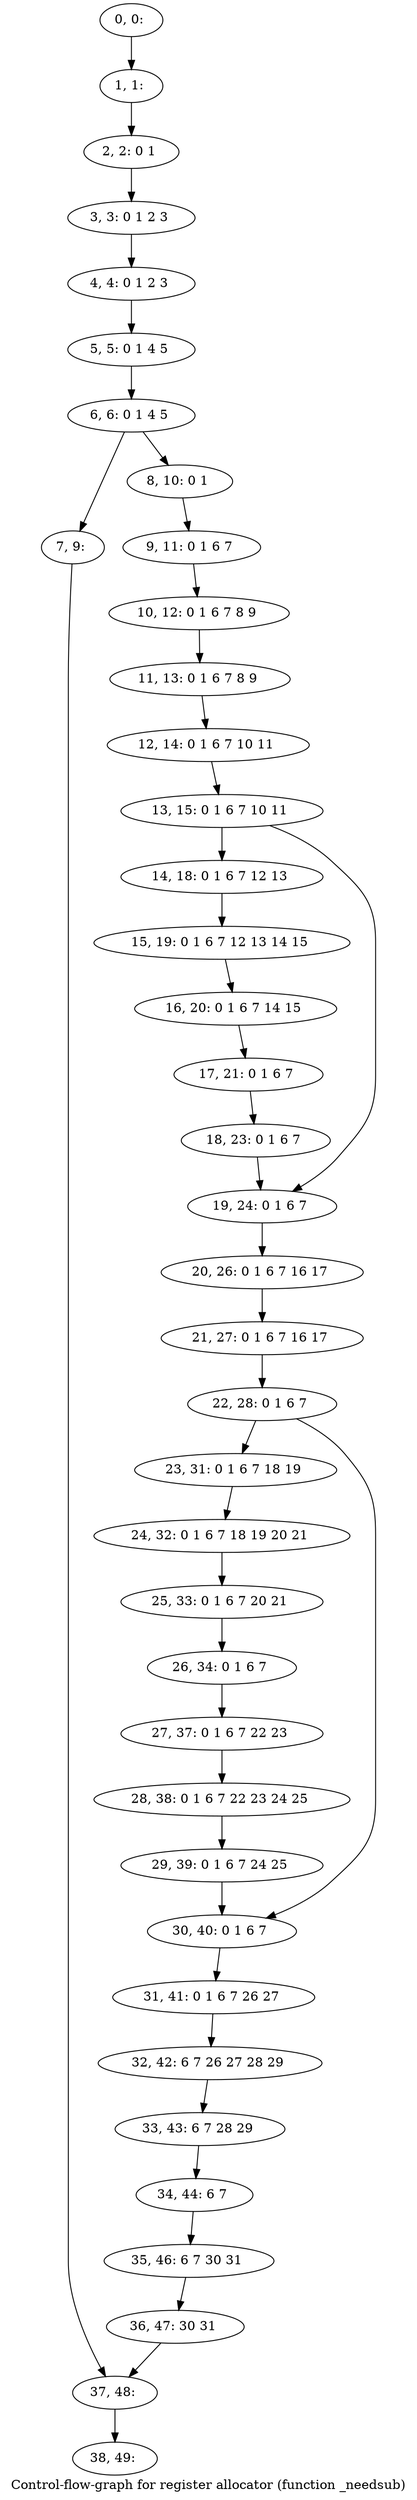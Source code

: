 digraph G {
graph [label="Control-flow-graph for register allocator (function _needsub)"]
0[label="0, 0: "];
1[label="1, 1: "];
2[label="2, 2: 0 1 "];
3[label="3, 3: 0 1 2 3 "];
4[label="4, 4: 0 1 2 3 "];
5[label="5, 5: 0 1 4 5 "];
6[label="6, 6: 0 1 4 5 "];
7[label="7, 9: "];
8[label="8, 10: 0 1 "];
9[label="9, 11: 0 1 6 7 "];
10[label="10, 12: 0 1 6 7 8 9 "];
11[label="11, 13: 0 1 6 7 8 9 "];
12[label="12, 14: 0 1 6 7 10 11 "];
13[label="13, 15: 0 1 6 7 10 11 "];
14[label="14, 18: 0 1 6 7 12 13 "];
15[label="15, 19: 0 1 6 7 12 13 14 15 "];
16[label="16, 20: 0 1 6 7 14 15 "];
17[label="17, 21: 0 1 6 7 "];
18[label="18, 23: 0 1 6 7 "];
19[label="19, 24: 0 1 6 7 "];
20[label="20, 26: 0 1 6 7 16 17 "];
21[label="21, 27: 0 1 6 7 16 17 "];
22[label="22, 28: 0 1 6 7 "];
23[label="23, 31: 0 1 6 7 18 19 "];
24[label="24, 32: 0 1 6 7 18 19 20 21 "];
25[label="25, 33: 0 1 6 7 20 21 "];
26[label="26, 34: 0 1 6 7 "];
27[label="27, 37: 0 1 6 7 22 23 "];
28[label="28, 38: 0 1 6 7 22 23 24 25 "];
29[label="29, 39: 0 1 6 7 24 25 "];
30[label="30, 40: 0 1 6 7 "];
31[label="31, 41: 0 1 6 7 26 27 "];
32[label="32, 42: 6 7 26 27 28 29 "];
33[label="33, 43: 6 7 28 29 "];
34[label="34, 44: 6 7 "];
35[label="35, 46: 6 7 30 31 "];
36[label="36, 47: 30 31 "];
37[label="37, 48: "];
38[label="38, 49: "];
0->1 ;
1->2 ;
2->3 ;
3->4 ;
4->5 ;
5->6 ;
6->7 ;
6->8 ;
7->37 ;
8->9 ;
9->10 ;
10->11 ;
11->12 ;
12->13 ;
13->14 ;
13->19 ;
14->15 ;
15->16 ;
16->17 ;
17->18 ;
18->19 ;
19->20 ;
20->21 ;
21->22 ;
22->23 ;
22->30 ;
23->24 ;
24->25 ;
25->26 ;
26->27 ;
27->28 ;
28->29 ;
29->30 ;
30->31 ;
31->32 ;
32->33 ;
33->34 ;
34->35 ;
35->36 ;
36->37 ;
37->38 ;
}
